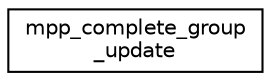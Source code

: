 digraph "Graphical Class Hierarchy"
{
 // INTERACTIVE_SVG=YES
 // LATEX_PDF_SIZE
  edge [fontname="Helvetica",fontsize="10",labelfontname="Helvetica",labelfontsize="10"];
  node [fontname="Helvetica",fontsize="10",shape=record];
  rankdir="LR";
  Node0 [label="mpp_complete_group\l_update",height=0.2,width=0.4,color="black", fillcolor="white", style="filled",URL="$interfacempp__domains__mod_1_1mpp__complete__group__update.html",tooltip=" "];
}
